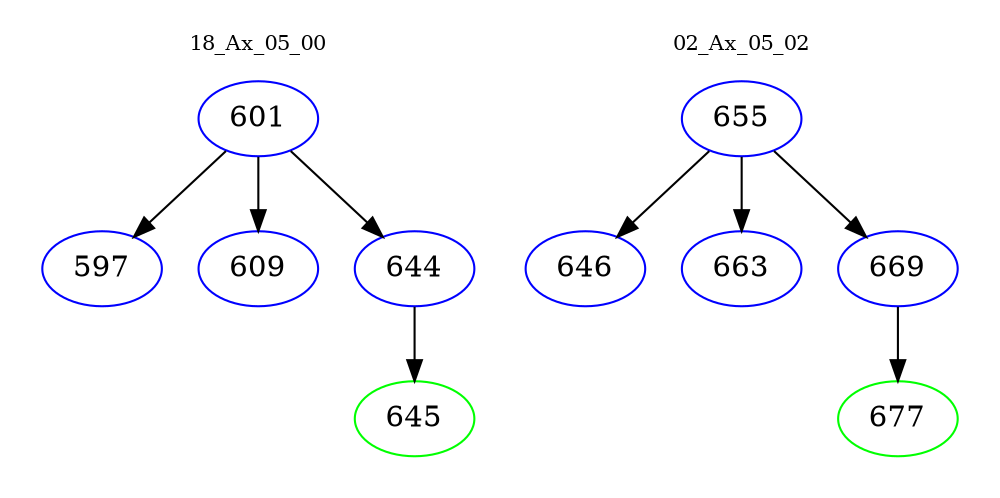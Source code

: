 digraph{
subgraph cluster_0 {
color = white
label = "18_Ax_05_00";
fontsize=10;
T0_601 [label="601", color="blue"]
T0_601 -> T0_597 [color="black"]
T0_597 [label="597", color="blue"]
T0_601 -> T0_609 [color="black"]
T0_609 [label="609", color="blue"]
T0_601 -> T0_644 [color="black"]
T0_644 [label="644", color="blue"]
T0_644 -> T0_645 [color="black"]
T0_645 [label="645", color="green"]
}
subgraph cluster_1 {
color = white
label = "02_Ax_05_02";
fontsize=10;
T1_655 [label="655", color="blue"]
T1_655 -> T1_646 [color="black"]
T1_646 [label="646", color="blue"]
T1_655 -> T1_663 [color="black"]
T1_663 [label="663", color="blue"]
T1_655 -> T1_669 [color="black"]
T1_669 [label="669", color="blue"]
T1_669 -> T1_677 [color="black"]
T1_677 [label="677", color="green"]
}
}
